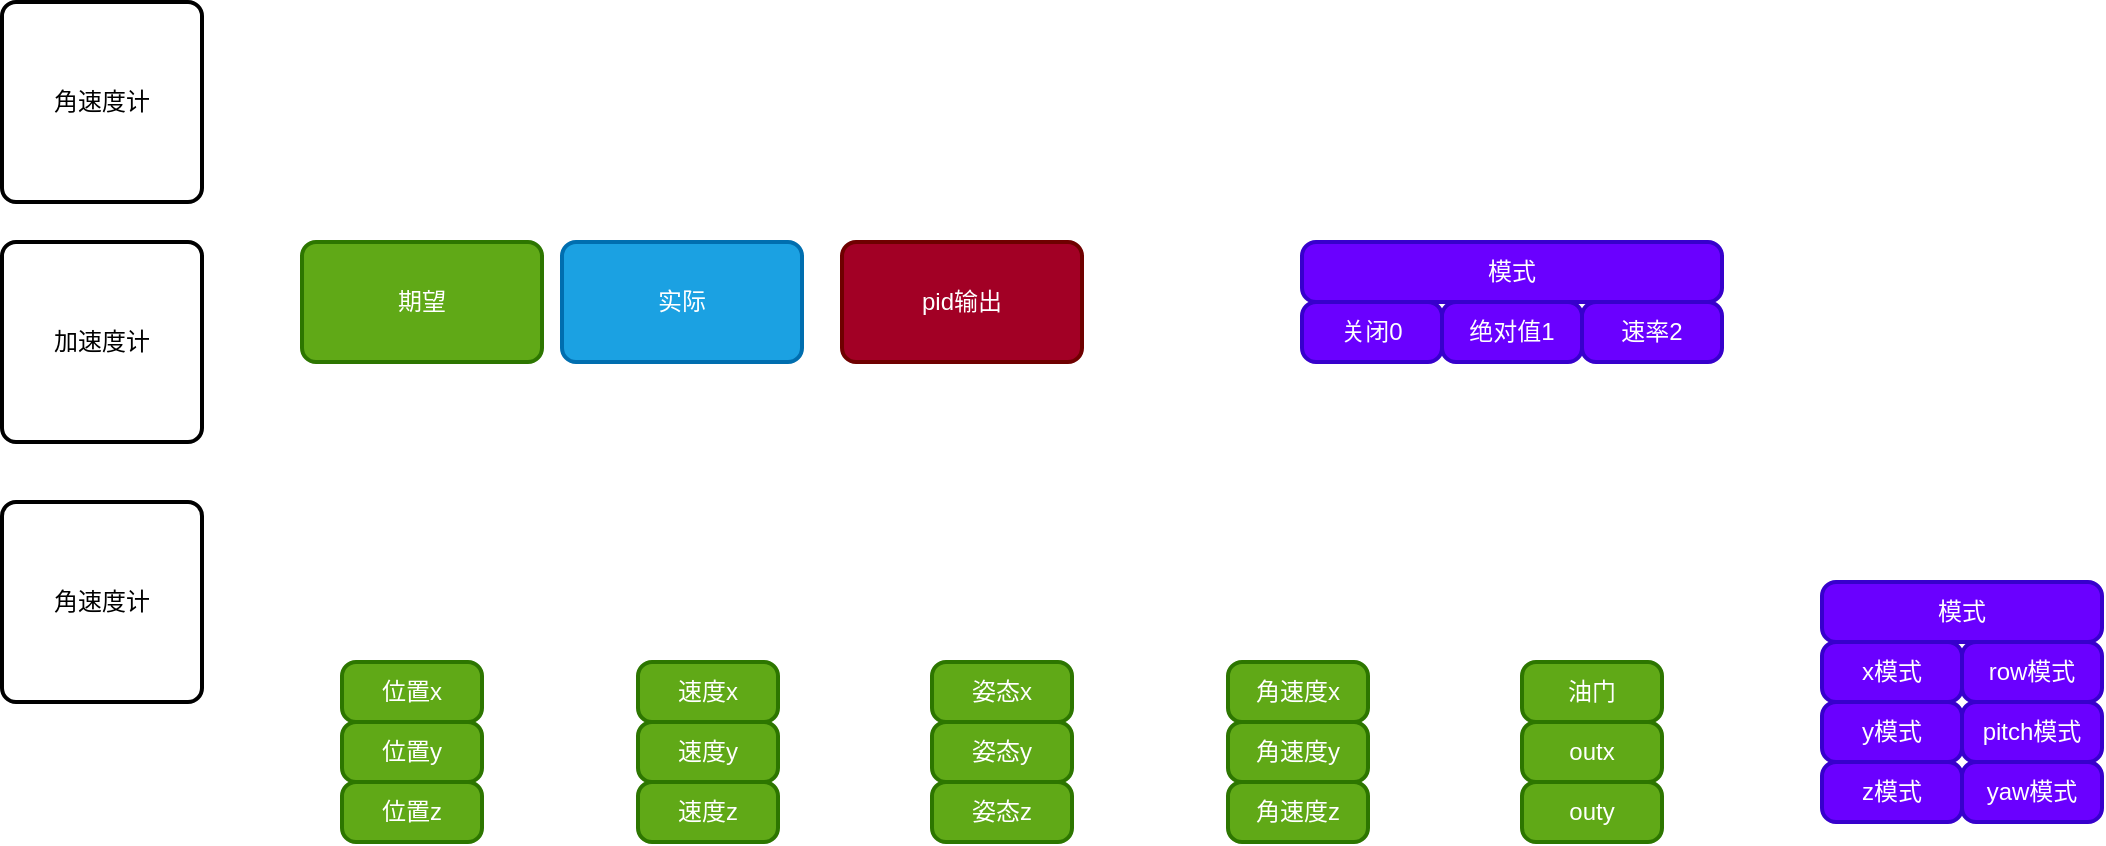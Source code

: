 <mxfile version="21.3.6" type="github">
  <diagram name="数据来源" id="WTDnlj9U_MqUgMRSjLG9">
    <mxGraphModel dx="2072" dy="1836" grid="1" gridSize="10" guides="1" tooltips="1" connect="1" arrows="1" fold="1" page="1" pageScale="1" pageWidth="827" pageHeight="1169" math="0" shadow="0">
      <root>
        <mxCell id="0" />
        <mxCell id="1" parent="0" />
        <mxCell id="l6x2bDg0Po8idT4ENA6o-1" value="期望" style="rounded=1;whiteSpace=wrap;html=1;absoluteArcSize=1;arcSize=14;strokeWidth=2;fillColor=#60a917;fontColor=#ffffff;strokeColor=#2D7600;" vertex="1" parent="1">
          <mxGeometry x="130" y="110" width="120" height="60" as="geometry" />
        </mxCell>
        <mxCell id="l6x2bDg0Po8idT4ENA6o-3" value="实际" style="rounded=1;whiteSpace=wrap;html=1;absoluteArcSize=1;arcSize=14;strokeWidth=2;fillColor=#1ba1e2;fontColor=#ffffff;strokeColor=#006EAF;" vertex="1" parent="1">
          <mxGeometry x="260" y="110" width="120" height="60" as="geometry" />
        </mxCell>
        <mxCell id="l6x2bDg0Po8idT4ENA6o-5" value="油门" style="rounded=1;whiteSpace=wrap;html=1;absoluteArcSize=1;arcSize=14;strokeWidth=2;fillColor=#60a917;fontColor=#ffffff;strokeColor=#2D7600;" vertex="1" parent="1">
          <mxGeometry x="740" y="320" width="70" height="30" as="geometry" />
        </mxCell>
        <mxCell id="l6x2bDg0Po8idT4ENA6o-6" value="y模式" style="rounded=1;whiteSpace=wrap;html=1;absoluteArcSize=1;arcSize=14;strokeWidth=2;fillColor=#6a00ff;fontColor=#ffffff;strokeColor=#3700CC;" vertex="1" parent="1">
          <mxGeometry x="890" y="340" width="70" height="30" as="geometry" />
        </mxCell>
        <mxCell id="l6x2bDg0Po8idT4ENA6o-7" value="z模式" style="rounded=1;whiteSpace=wrap;html=1;absoluteArcSize=1;arcSize=14;strokeWidth=2;fillColor=#6a00ff;fontColor=#ffffff;strokeColor=#3700CC;" vertex="1" parent="1">
          <mxGeometry x="890" y="370" width="70" height="30" as="geometry" />
        </mxCell>
        <mxCell id="l6x2bDg0Po8idT4ENA6o-8" value="x模式" style="rounded=1;whiteSpace=wrap;html=1;absoluteArcSize=1;arcSize=14;strokeWidth=2;fillColor=#6a00ff;fontColor=#ffffff;strokeColor=#3700CC;" vertex="1" parent="1">
          <mxGeometry x="890" y="310" width="70" height="30" as="geometry" />
        </mxCell>
        <mxCell id="l6x2bDg0Po8idT4ENA6o-11" value="pitch模式" style="rounded=1;whiteSpace=wrap;html=1;absoluteArcSize=1;arcSize=14;strokeWidth=2;fillColor=#6a00ff;fontColor=#ffffff;strokeColor=#3700CC;" vertex="1" parent="1">
          <mxGeometry x="960" y="340" width="70" height="30" as="geometry" />
        </mxCell>
        <mxCell id="l6x2bDg0Po8idT4ENA6o-12" value="yaw模式" style="rounded=1;whiteSpace=wrap;html=1;absoluteArcSize=1;arcSize=14;strokeWidth=2;fillColor=#6a00ff;fontColor=#ffffff;strokeColor=#3700CC;" vertex="1" parent="1">
          <mxGeometry x="960" y="370" width="70" height="30" as="geometry" />
        </mxCell>
        <mxCell id="l6x2bDg0Po8idT4ENA6o-13" value="row模式" style="rounded=1;whiteSpace=wrap;html=1;absoluteArcSize=1;arcSize=14;strokeWidth=2;fillColor=#6a00ff;fontColor=#ffffff;strokeColor=#3700CC;" vertex="1" parent="1">
          <mxGeometry x="960" y="310" width="70" height="30" as="geometry" />
        </mxCell>
        <mxCell id="l6x2bDg0Po8idT4ENA6o-14" value="模式" style="rounded=1;whiteSpace=wrap;html=1;absoluteArcSize=1;arcSize=14;strokeWidth=2;fillColor=#6a00ff;fontColor=#ffffff;strokeColor=#3700CC;" vertex="1" parent="1">
          <mxGeometry x="890" y="280" width="140" height="30" as="geometry" />
        </mxCell>
        <mxCell id="l6x2bDg0Po8idT4ENA6o-16" value="速度y" style="rounded=1;whiteSpace=wrap;html=1;absoluteArcSize=1;arcSize=14;strokeWidth=2;fillColor=#60a917;fontColor=#ffffff;strokeColor=#2D7600;" vertex="1" parent="1">
          <mxGeometry x="298" y="350" width="70" height="30" as="geometry" />
        </mxCell>
        <mxCell id="l6x2bDg0Po8idT4ENA6o-17" value="速度x" style="rounded=1;whiteSpace=wrap;html=1;absoluteArcSize=1;arcSize=14;strokeWidth=2;fillColor=#60a917;fontColor=#ffffff;strokeColor=#2D7600;" vertex="1" parent="1">
          <mxGeometry x="298" y="320" width="70" height="30" as="geometry" />
        </mxCell>
        <mxCell id="l6x2bDg0Po8idT4ENA6o-18" value="速度z" style="rounded=1;whiteSpace=wrap;html=1;absoluteArcSize=1;arcSize=14;strokeWidth=2;fillColor=#60a917;fontColor=#ffffff;strokeColor=#2D7600;" vertex="1" parent="1">
          <mxGeometry x="298" y="380" width="70" height="30" as="geometry" />
        </mxCell>
        <mxCell id="l6x2bDg0Po8idT4ENA6o-19" value="位置y" style="rounded=1;whiteSpace=wrap;html=1;absoluteArcSize=1;arcSize=14;strokeWidth=2;fillColor=#60a917;fontColor=#ffffff;strokeColor=#2D7600;" vertex="1" parent="1">
          <mxGeometry x="150" y="350" width="70" height="30" as="geometry" />
        </mxCell>
        <mxCell id="l6x2bDg0Po8idT4ENA6o-20" value="位置x" style="rounded=1;whiteSpace=wrap;html=1;absoluteArcSize=1;arcSize=14;strokeWidth=2;fillColor=#60a917;fontColor=#ffffff;strokeColor=#2D7600;" vertex="1" parent="1">
          <mxGeometry x="150" y="320" width="70" height="30" as="geometry" />
        </mxCell>
        <mxCell id="l6x2bDg0Po8idT4ENA6o-21" value="位置z" style="rounded=1;whiteSpace=wrap;html=1;absoluteArcSize=1;arcSize=14;strokeWidth=2;fillColor=#60a917;fontColor=#ffffff;strokeColor=#2D7600;" vertex="1" parent="1">
          <mxGeometry x="150" y="380" width="70" height="30" as="geometry" />
        </mxCell>
        <mxCell id="l6x2bDg0Po8idT4ENA6o-22" value="姿态y" style="rounded=1;whiteSpace=wrap;html=1;absoluteArcSize=1;arcSize=14;strokeWidth=2;fillColor=#60a917;fontColor=#ffffff;strokeColor=#2D7600;" vertex="1" parent="1">
          <mxGeometry x="445" y="350" width="70" height="30" as="geometry" />
        </mxCell>
        <mxCell id="l6x2bDg0Po8idT4ENA6o-23" value="姿态z" style="rounded=1;whiteSpace=wrap;html=1;absoluteArcSize=1;arcSize=14;strokeWidth=2;fillColor=#60a917;fontColor=#ffffff;strokeColor=#2D7600;" vertex="1" parent="1">
          <mxGeometry x="445" y="380" width="70" height="30" as="geometry" />
        </mxCell>
        <mxCell id="l6x2bDg0Po8idT4ENA6o-24" value="姿态x" style="rounded=1;whiteSpace=wrap;html=1;absoluteArcSize=1;arcSize=14;strokeWidth=2;fillColor=#60a917;fontColor=#ffffff;strokeColor=#2D7600;" vertex="1" parent="1">
          <mxGeometry x="445" y="320" width="70" height="30" as="geometry" />
        </mxCell>
        <mxCell id="l6x2bDg0Po8idT4ENA6o-25" value="角速度y" style="rounded=1;whiteSpace=wrap;html=1;absoluteArcSize=1;arcSize=14;strokeWidth=2;fillColor=#60a917;fontColor=#ffffff;strokeColor=#2D7600;" vertex="1" parent="1">
          <mxGeometry x="593" y="350" width="70" height="30" as="geometry" />
        </mxCell>
        <mxCell id="l6x2bDg0Po8idT4ENA6o-26" value="角速度z" style="rounded=1;whiteSpace=wrap;html=1;absoluteArcSize=1;arcSize=14;strokeWidth=2;fillColor=#60a917;fontColor=#ffffff;strokeColor=#2D7600;" vertex="1" parent="1">
          <mxGeometry x="593" y="380" width="70" height="30" as="geometry" />
        </mxCell>
        <mxCell id="l6x2bDg0Po8idT4ENA6o-27" value="角速度x" style="rounded=1;whiteSpace=wrap;html=1;absoluteArcSize=1;arcSize=14;strokeWidth=2;fillColor=#60a917;fontColor=#ffffff;strokeColor=#2D7600;" vertex="1" parent="1">
          <mxGeometry x="593" y="320" width="70" height="30" as="geometry" />
        </mxCell>
        <mxCell id="l6x2bDg0Po8idT4ENA6o-29" value="pid输出" style="rounded=1;whiteSpace=wrap;html=1;absoluteArcSize=1;arcSize=14;strokeWidth=2;fillColor=#a20025;fontColor=#ffffff;strokeColor=#6F0000;" vertex="1" parent="1">
          <mxGeometry x="400" y="110" width="120" height="60" as="geometry" />
        </mxCell>
        <mxCell id="l6x2bDg0Po8idT4ENA6o-30" value="模式" style="rounded=1;whiteSpace=wrap;html=1;absoluteArcSize=1;arcSize=14;strokeWidth=2;fillColor=#6a00ff;fontColor=#ffffff;strokeColor=#3700CC;" vertex="1" parent="1">
          <mxGeometry x="630" y="110" width="210" height="30" as="geometry" />
        </mxCell>
        <mxCell id="l6x2bDg0Po8idT4ENA6o-31" value="关闭0" style="rounded=1;whiteSpace=wrap;html=1;absoluteArcSize=1;arcSize=14;strokeWidth=2;fillColor=#6a00ff;fontColor=#ffffff;strokeColor=#3700CC;" vertex="1" parent="1">
          <mxGeometry x="630" y="140" width="70" height="30" as="geometry" />
        </mxCell>
        <mxCell id="l6x2bDg0Po8idT4ENA6o-32" value="绝对值1" style="rounded=1;whiteSpace=wrap;html=1;absoluteArcSize=1;arcSize=14;strokeWidth=2;fillColor=#6a00ff;fontColor=#ffffff;strokeColor=#3700CC;" vertex="1" parent="1">
          <mxGeometry x="700" y="140" width="70" height="30" as="geometry" />
        </mxCell>
        <mxCell id="l6x2bDg0Po8idT4ENA6o-33" value="速率2" style="rounded=1;whiteSpace=wrap;html=1;absoluteArcSize=1;arcSize=14;strokeWidth=2;fillColor=#6a00ff;fontColor=#ffffff;strokeColor=#3700CC;" vertex="1" parent="1">
          <mxGeometry x="770" y="140" width="70" height="30" as="geometry" />
        </mxCell>
        <mxCell id="l6x2bDg0Po8idT4ENA6o-35" value="加速度计" style="rounded=1;whiteSpace=wrap;html=1;absoluteArcSize=1;arcSize=14;strokeWidth=2;" vertex="1" parent="1">
          <mxGeometry x="-20" y="110" width="100" height="100" as="geometry" />
        </mxCell>
        <mxCell id="l6x2bDg0Po8idT4ENA6o-36" value="角速度计" style="rounded=1;whiteSpace=wrap;html=1;absoluteArcSize=1;arcSize=14;strokeWidth=2;" vertex="1" parent="1">
          <mxGeometry x="-20" y="240" width="100" height="100" as="geometry" />
        </mxCell>
        <mxCell id="l6x2bDg0Po8idT4ENA6o-37" value="角速度计" style="rounded=1;whiteSpace=wrap;html=1;absoluteArcSize=1;arcSize=14;strokeWidth=2;" vertex="1" parent="1">
          <mxGeometry x="-20" y="-10" width="100" height="100" as="geometry" />
        </mxCell>
        <mxCell id="l6x2bDg0Po8idT4ENA6o-38" value="outx" style="rounded=1;whiteSpace=wrap;html=1;absoluteArcSize=1;arcSize=14;strokeWidth=2;fillColor=#60a917;fontColor=#ffffff;strokeColor=#2D7600;" vertex="1" parent="1">
          <mxGeometry x="740" y="350" width="70" height="30" as="geometry" />
        </mxCell>
        <mxCell id="l6x2bDg0Po8idT4ENA6o-39" value="outy" style="rounded=1;whiteSpace=wrap;html=1;absoluteArcSize=1;arcSize=14;strokeWidth=2;fillColor=#60a917;fontColor=#ffffff;strokeColor=#2D7600;" vertex="1" parent="1">
          <mxGeometry x="740" y="380" width="70" height="30" as="geometry" />
        </mxCell>
      </root>
    </mxGraphModel>
  </diagram>
</mxfile>
